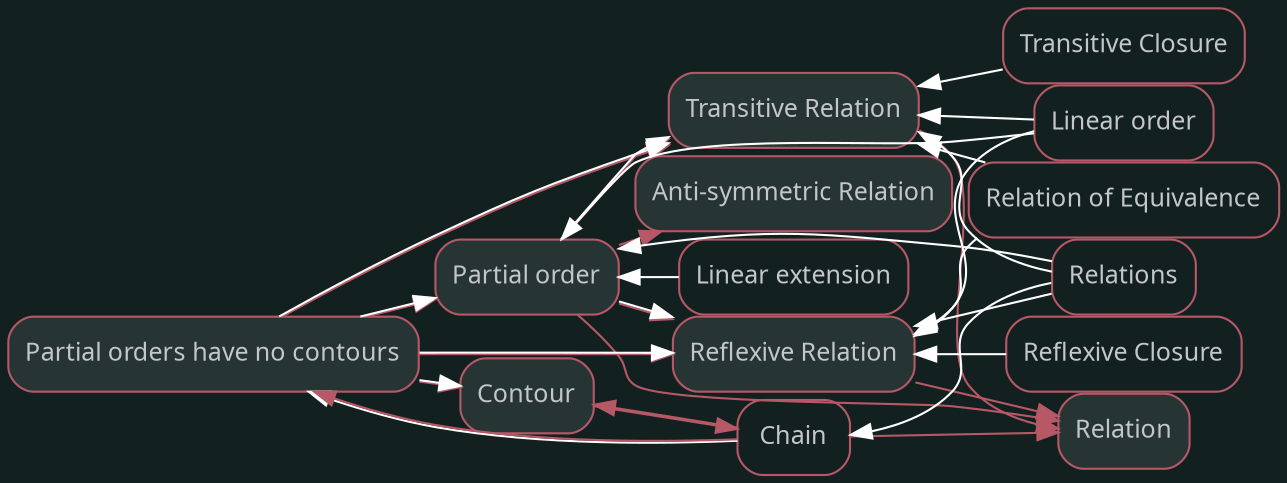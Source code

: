 digraph "Partial orders have no contours" {graph [nodesep=0,ranksep=0,rankdir="LR",bgcolor="#132020"];node [shape="rectangle",style="rounded,filled",fontname="sans",fontsize="12px",labelfontname="sans",color="#b75867",fillcolor="#273434",fontcolor="#c4c7c7"];"Partial orders have no contours" [label="Partial orders have no contours",tooltip="Partial orders have no contours",URL="/Knowledge/Partial orders have no contours.html",target="_parent"];"Contour" [label="Contour",tooltip="Contour",URL="/Knowledge/Contour.html",target="_parent"];"Partial order" [label="Partial order",tooltip="Partial order",URL="/Knowledge/Partial order.html",target="_parent"];"Transitive Relation" [label="Transitive Relation",tooltip="Transitive Relation",URL="/Knowledge/Transitive Relation.html",target="_parent"];"Reflexive Relation" [label="Reflexive Relation",tooltip="Reflexive Relation",URL="/Knowledge/Reflexive Relation.html",target="_parent"];subgraph "Forward Partial orders have no contours" {edge [color="#b75867"];"Partial orders have no contours" -> "Contour";"Partial orders have no contours" -> "Partial order";"Partial orders have no contours" -> "Transitive Relation";"Partial orders have no contours" -> "Reflexive Relation";}
node [shape="rectangle",style="rounded",fontname="sans",fontsize="12px",labelfontname="sans",color="#b75867",fillcolor="#FFFFFF",fontcolor="#c4c7c7"];"Chain" [label="Chain",tooltip="Chain",URL="/Knowledge/Chain.html",target="_parent"];subgraph "Backward Partial orders have no contours" {edge [dir="back",color="#FFFFFF"];"Partial orders have no contours" -> "Chain";}node [shape="rectangle",style="rounded,filled",fontname="sans",fontsize="12px",labelfontname="sans",color="#b75867",fillcolor="#273434",fontcolor="#c4c7c7"];"Contour" [label="Contour",tooltip="Contour",URL="/Knowledge/Contour.html",target="_parent"];"Chain" [label="Chain",tooltip="Chain",URL="/Knowledge/Chain.html",target="_parent"];subgraph "Forward Contour" {edge [color="#b75867"];"Contour" -> "Chain";}
node [shape="rectangle",style="rounded",fontname="sans",fontsize="12px",labelfontname="sans",color="#b75867",fillcolor="#FFFFFF",fontcolor="#c4c7c7"];"Partial orders have no contours" [label="Partial orders have no contours",tooltip="Partial orders have no contours",URL="/Knowledge/Partial orders have no contours.html",target="_parent"];subgraph "Backward Contour" {edge [dir="back",color="#FFFFFF"];"Contour" -> "Partial orders have no contours";}node [shape="rectangle",style="rounded,filled",fontname="sans",fontsize="12px",labelfontname="sans",color="#b75867",fillcolor="#273434",fontcolor="#c4c7c7"];"Partial order" [label="Partial order",tooltip="Partial order",URL="/Knowledge/Partial order.html",target="_parent"];"Transitive Relation" [label="Transitive Relation",tooltip="Transitive Relation",URL="/Knowledge/Transitive Relation.html",target="_parent"];"Anti-symmetric Relation" [label="Anti-symmetric Relation",tooltip="Anti-symmetric Relation",URL="/Knowledge/Anti-symmetric Relation.html",target="_parent"];"Reflexive Relation" [label="Reflexive Relation",tooltip="Reflexive Relation",URL="/Knowledge/Reflexive Relation.html",target="_parent"];"Relation" [label="Relation",tooltip="Relation",URL="/Knowledge/Relation.html",target="_parent"];subgraph "Forward Partial order" {edge [color="#b75867"];"Partial order" -> "Transitive Relation";"Partial order" -> "Anti-symmetric Relation";"Partial order" -> "Reflexive Relation";"Partial order" -> "Relation";}
node [shape="rectangle",style="rounded",fontname="sans",fontsize="12px",labelfontname="sans",color="#b75867",fillcolor="#FFFFFF",fontcolor="#c4c7c7"];"Linear extension" [label="Linear extension",tooltip="Linear extension",URL="/Knowledge/Linear extension.html",target="_parent"];"Relations" [label="Relations",tooltip="Relations",URL="/Knowledge/Relations.html",target="_parent"];"Linear order" [label="Linear order",tooltip="Linear order",URL="/Knowledge/Linear order.html",target="_parent"];"Partial orders have no contours" [label="Partial orders have no contours",tooltip="Partial orders have no contours",URL="/Knowledge/Partial orders have no contours.html",target="_parent"];subgraph "Backward Partial order" {edge [dir="back",color="#FFFFFF"];"Partial order" -> "Linear extension";"Partial order" -> "Relations";"Partial order" -> "Linear order";"Partial order" -> "Partial orders have no contours";}node [shape="rectangle",style="rounded,filled",fontname="sans",fontsize="12px",labelfontname="sans",color="#b75867",fillcolor="#273434",fontcolor="#c4c7c7"];"Transitive Relation" [label="Transitive Relation",tooltip="Transitive Relation",URL="/Knowledge/Transitive Relation.html",target="_parent"];"Relation" [label="Relation",tooltip="Relation",URL="/Knowledge/Relation.html",target="_parent"];subgraph "Forward Transitive Relation" {edge [color="#b75867"];"Transitive Relation" -> "Relation";}
node [shape="rectangle",style="rounded",fontname="sans",fontsize="12px",labelfontname="sans",color="#b75867",fillcolor="#FFFFFF",fontcolor="#c4c7c7"];"Relation of Equivalence" [label="Relation of Equivalence",tooltip="Relation of Equivalence",URL="/Knowledge/Relation of Equivalence.html",target="_parent"];"Transitive Closure" [label="Transitive Closure",tooltip="Transitive Closure",URL="/Knowledge/Transitive Closure.html",target="_parent"];"Relations" [label="Relations",tooltip="Relations",URL="/Knowledge/Relations.html",target="_parent"];"Linear order" [label="Linear order",tooltip="Linear order",URL="/Knowledge/Linear order.html",target="_parent"];"Partial orders have no contours" [label="Partial orders have no contours",tooltip="Partial orders have no contours",URL="/Knowledge/Partial orders have no contours.html",target="_parent"];"Partial order" [label="Partial order",tooltip="Partial order",URL="/Knowledge/Partial order.html",target="_parent"];subgraph "Backward Transitive Relation" {edge [dir="back",color="#FFFFFF"];"Transitive Relation" -> "Relation of Equivalence";"Transitive Relation" -> "Transitive Closure";"Transitive Relation" -> "Relations";"Transitive Relation" -> "Linear order";"Transitive Relation" -> "Partial orders have no contours";"Transitive Relation" -> "Partial order";}node [shape="rectangle",style="rounded,filled",fontname="sans",fontsize="12px",labelfontname="sans",color="#b75867",fillcolor="#273434",fontcolor="#c4c7c7"];"Reflexive Relation" [label="Reflexive Relation",tooltip="Reflexive Relation",URL="/Knowledge/Reflexive Relation.html",target="_parent"];"Relation" [label="Relation",tooltip="Relation",URL="/Knowledge/Relation.html",target="_parent"];subgraph "Forward Reflexive Relation" {edge [color="#b75867"];"Reflexive Relation" -> "Relation";}
node [shape="rectangle",style="rounded",fontname="sans",fontsize="12px",labelfontname="sans",color="#b75867",fillcolor="#FFFFFF",fontcolor="#c4c7c7"];"Reflexive Closure" [label="Reflexive Closure",tooltip="Reflexive Closure",URL="/Knowledge/Reflexive Closure.html",target="_parent"];"Relation of Equivalence" [label="Relation of Equivalence",tooltip="Relation of Equivalence",URL="/Knowledge/Relation of Equivalence.html",target="_parent"];"Relations" [label="Relations",tooltip="Relations",URL="/Knowledge/Relations.html",target="_parent"];"Linear order" [label="Linear order",tooltip="Linear order",URL="/Knowledge/Linear order.html",target="_parent"];"Partial orders have no contours" [label="Partial orders have no contours",tooltip="Partial orders have no contours",URL="/Knowledge/Partial orders have no contours.html",target="_parent"];"Partial order" [label="Partial order",tooltip="Partial order",URL="/Knowledge/Partial order.html",target="_parent"];subgraph "Backward Reflexive Relation" {edge [dir="back",color="#FFFFFF"];"Reflexive Relation" -> "Reflexive Closure";"Reflexive Relation" -> "Relation of Equivalence";"Reflexive Relation" -> "Relations";"Reflexive Relation" -> "Linear order";"Reflexive Relation" -> "Partial orders have no contours";"Reflexive Relation" -> "Partial order";}node [shape="rectangle",style="rounded,filled",fontname="sans",fontsize="12px",labelfontname="sans",color="#b75867",fillcolor="#273434",fontcolor="#c4c7c7"];"Chain" [label="Chain",tooltip="Chain",URL="/Knowledge/Chain.html",target="_parent"];"Partial orders have no contours" [label="Partial orders have no contours",tooltip="Partial orders have no contours",URL="/Knowledge/Partial orders have no contours.html",target="_parent"];"Contour" [label="Contour",tooltip="Contour",URL="/Knowledge/Contour.html",target="_parent"];"Relation" [label="Relation",tooltip="Relation",URL="/Knowledge/Relation.html",target="_parent"];subgraph "Forward Chain" {edge [color="#b75867"];"Chain" -> "Partial orders have no contours";"Chain" -> "Contour";"Chain" -> "Relation";}
node [shape="rectangle",style="rounded",fontname="sans",fontsize="12px",labelfontname="sans",color="#b75867",fillcolor="#FFFFFF",fontcolor="#c4c7c7"];"Relations" [label="Relations",tooltip="Relations",URL="/Knowledge/Relations.html",target="_parent"];subgraph "Backward Chain" {edge [dir="back",color="#FFFFFF"];"Chain" -> "Relations";}}